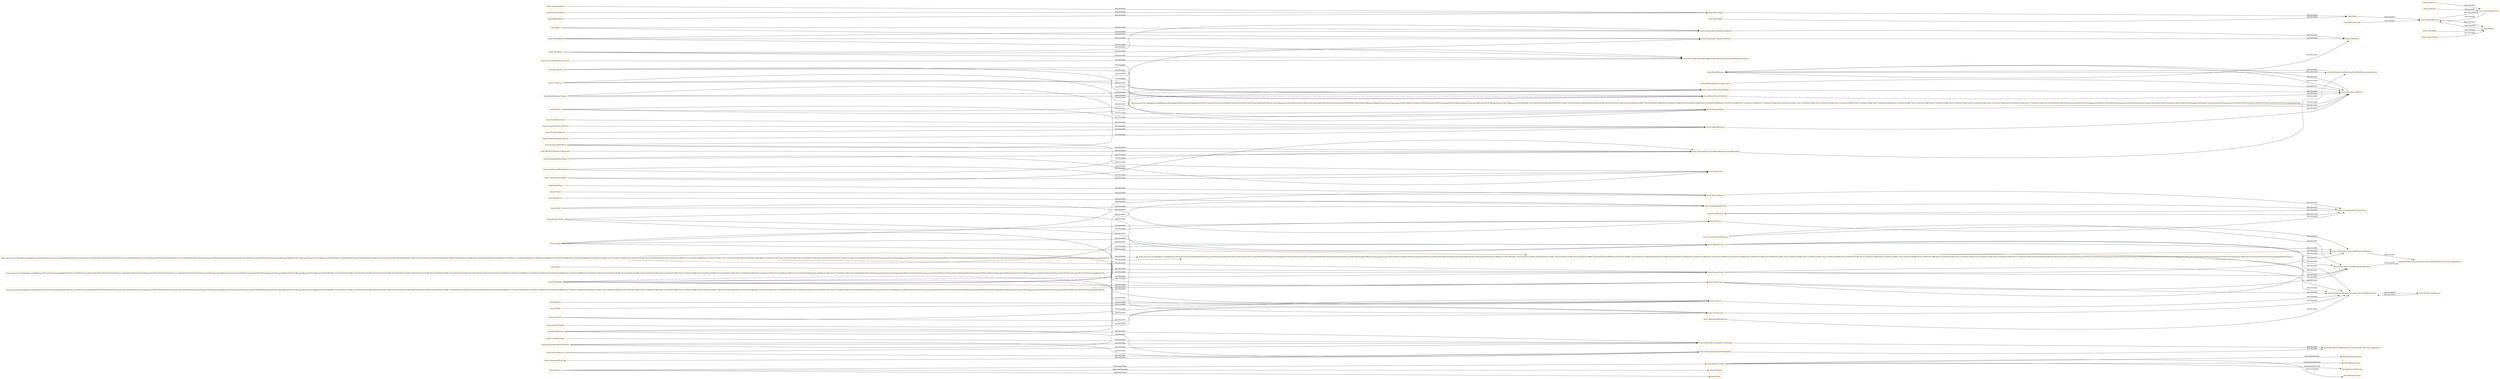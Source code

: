 digraph ar2dtool_diagram { 
rankdir=LR;
size="1501"
node [shape = rectangle, color="orange"]; "biom:BiomassSubType" "biom:BiomassType" "biom:BiomassSubGroup" "biom:BiomassGroup" "biom:BiomassOrigin" "biom:Biomass" "biom:Humidity" "biom:Aches" ; /*classes style*/
	"biom:FruitBiomass" -> "biom:OrchardAndHorticultureFruit" [ label = "skos:narrower" ];
	"biom:ChemicallyTreatedUsedWood" -> "biom:UsedWood" [ label = "skos:broader" ];
	"biom:WholePlant" -> "biom:RootCrops" [ label = "skos:broader" ];
	"biom:WholePlant" -> "biom:OilSeedCrops" [ label = "skos:broader" ];
	"biom:WholePlant" -> "biom:LegumeCrops" [ label = "skos:broader" ];
	"biom:WholePlant" -> "biom:Grasses" [ label = "skos:broader" ];
	"biom:WholePlant" -> "https://auroral.iot.linkeddata.es/def/biomass#Flowers%3CmxGraphModel%3E%3Croot%3E%3CmxCell%20id%3D%220%22%2F%3E%3CmxCell%20id%3D%221%22%20parent%3D%220%22%2F%3E%3CmxCell%20id%3D%222%22%20value%3D%22%26lt%3Bu%26gt%3Bbiom%3ALegumeCrops%26lt%3B%2Fu%26gt%3B%22%20style%3D%22rounded%3D0%3BwhiteSpace%3Dwrap%3Bhtml%3D1%3BsnapToPoint%3D1%3Bpoints%3D%5B%5B0.1%2C0%5D%2C%5B0.2%2C0%5D%2C%5B0.3%2C0%5D%2C%5B0.4%2C0%5D%2C%5B0.5%2C0%5D%2C%5B0.6%2C0%5D%2C%5B0.7%2C0%5D%2C%5B0.8%2C0%5D%2C%5B0.9%2C0%5D%2C%5B0%2C0.1%5D%2C%5B0%2C0.3%5D%2C%5B0%2C0.5%5D%2C%5B0%2C0.7%5D%2C%5B0%2C0.9%5D%2C%5B0.1%2C1%5D%2C%5B0.2%2C1%5D%2C%5B0.3%2C1%5D%2C%5B0.4%2C1%5D%2C%5B0.5%2C1%5D%2C%5B0.6%2C1%5D%2C%5B0.7%2C1%5D%2C%5B0.8%2C1%5D%2C%5B0.9%2C1%5D%2C%5B1%2C0.1%5D%2C%5B1%2C0.3%5D%2C%5B1%2C0.5%5D%2C%5B1%2C0.7%5D%2C%5B1%2C0.9%5D%5D%3B%22%20vertex%3D%221%22%20parent%3D%221%22%3E%3CmxGeometry%20x%3D%2210%22%20y%3D%22930%22%20width%3D%22310%22%20height%3D%2219.5%22%20as%3D%22geometry%22%2F%3E%3C%2FmxCell%3E%3C%2Froot%3E%3C%2FmxGraphModel%3EFlowers" [ label = "skos:broader" ];
	"biom:WholePlant" -> "biom:CerealCrops" [ label = "skos:broader" ];
	"biom:RootCrops" -> "biom:HerbaceousBiomassFromAgricultureAndHorticulture" [ label = "skos:broader" ];
	"biom:RootCrops" -> "biom:ChemicallyUntreatedHerbaceousResidues" [ label = "skos:broader" ];
	"biom:RootCrops" -> "biom:ChemicallyTreatedHerbaceousResidues" [ label = "skos:broader" ];
	"biom:Grasses" -> "biom:HerbaceousBiomassFromAgricultureAndHorticulture" [ label = "skos:broader" ];
	"https://auroral.iot.linkeddata.es/def/biomass#SegregatedWood%3CmxGraphModel%3E%3Croot%3E%3CmxCell%20id%3D%220%22%2F%3E%3CmxCell%20id%3D%221%22%20parent%3D%220%22%2F%3E%3CmxCell%20id%3D%222%22%20value%3D%22%26lt%3Bu%26gt%3Bbiom%3ABarkFromForestryOperations%26lt%3B%2Fu%26gt%3B%22%20style%3D%22rounded%3D0%3BwhiteSpace%3Dwrap%3Bhtml%3D1%3BsnapToPoint%3D1%3Bpoints%3D%5B%5B0.1%2C0%5D%2C%5B0.2%2C0%5D%2C%5B0.3%2C0%5D%2C%5B0.4%2C0%5D%2C%5B0.5%2C0%5D%2C%5B0.6%2C0%5D%2C%5B0.7%2C0%5D%2C%5B0.8%2C0%5D%2C%5B0.9%2C0%5D%2C%5B0%2C0.1%5D%2C%5B0%2C0.3%5D%2C%5B0%2C0.5%5D%2C%5B0%2C0.7%5D%2C%5B0%2C0.9%5D%2C%5B0.1%2C1%5D%2C%5B0.2%2C1%5D%2C%5B0.3%2C1%5D%2C%5B0.4%2C1%5D%2C%5B0.5%2C1%5D%2C%5B0.6%2C1%5D%2C%5B0.7%2C1%5D%2C%5B0.8%2C1%5D%2C%5B0.9%2C1%5D%2C%5B1%2C0.1%5D%2C%5B1%2C0.3%5D%2C%5B1%2C0.5%5D%2C%5B1%2C0.7%5D%2C%5B1%2C0.9%5D%5D%3B%22%20vertex%3D%221%22%20parent%3D%221%22%3E%3CmxGeometry%20x%3D%2210%22%20y%3D%22640.5%22%20width%3D%22190%22%20height%3D%2224.5%22%20as%3D%22geometry%22%2F%3E%3C%2FmxCell%3E%3C%2Froot%3E%3C%2FmxGraphModel%3E" -> "biom:PlantationandForest" [ label = "skos:broader" ];
	"biom:PlantationandForest" -> "biom:WoodyBiomass" [ label = "skos:broader" ];
	"biom:CerealCrops" -> "biom:HerbaceousBiomassFromAgricultureAndHorticulture" [ label = "skos:broader" ];
	"biom:NutsandAcorns" -> "biom:OrchardAndHorticultureFruit" [ label = "skos:broader" ];
	"biom:GreenSeaWeed" -> "biom:MacroAlgae" [ label = "skos:broader" ];
	"biom:ChemicallyUntreatedHerbaceousResidues" -> "biom:ByProductsAndresiduesFromFoodAndHerbaceousProcessingIndustry" [ label = "skos:broader" ];
	"biom:BroadLeafWithoutBark" -> "biom:Stemwood" [ label = "skos:broader" ];
	"biom:BroadLeafWithoutBark" -> "biom:ChemicallyUntreatedWoodByProductsAndResidues" [ label = "skos:broader" ];
	"biom:OilSeedCrops" -> "biom:HerbaceousBiomassFromAgricultureAndHorticulture" [ label = "skos:broader" ];
	"biom:OilSeedCrops" -> "biom:ChemicallyUntreatedHerbaceousResidues" [ label = "skos:broader" ];
	"biom:OilSeedCrops" -> "biom:ChemicallyTreatedHerbaceousResidues" [ label = "skos:broader" ];
	"biom:MacroAlgae" -> "biom:Algae" [ label = "skos:broader" ];
	"biom:StoneOrKernelFruits" -> "biom:OrchardAndHorticultureFruit" [ label = "skos:broader" ];
	"https://auroral.iot.linkeddata.es/def/biomass#Flowers%3CmxGraphModel%3E%3Croot%3E%3CmxCell%20id%3D%220%22%2F%3E%3CmxCell%20id%3D%221%22%20parent%3D%220%22%2F%3E%3CmxCell%20id%3D%222%22%20value%3D%22%26lt%3Bu%26gt%3Bbiom%3ALegumeCrops%26lt%3B%2Fu%26gt%3B%22%20style%3D%22rounded%3D0%3BwhiteSpace%3Dwrap%3Bhtml%3D1%3BsnapToPoint%3D1%3Bpoints%3D%5B%5B0.1%2C0%5D%2C%5B0.2%2C0%5D%2C%5B0.3%2C0%5D%2C%5B0.4%2C0%5D%2C%5B0.5%2C0%5D%2C%5B0.6%2C0%5D%2C%5B0.7%2C0%5D%2C%5B0.8%2C0%5D%2C%5B0.9%2C0%5D%2C%5B0%2C0.1%5D%2C%5B0%2C0.3%5D%2C%5B0%2C0.5%5D%2C%5B0%2C0.7%5D%2C%5B0%2C0.9%5D%2C%5B0.1%2C1%5D%2C%5B0.2%2C1%5D%2C%5B0.3%2C1%5D%2C%5B0.4%2C1%5D%2C%5B0.5%2C1%5D%2C%5B0.6%2C1%5D%2C%5B0.7%2C1%5D%2C%5B0.8%2C1%5D%2C%5B0.9%2C1%5D%2C%5B1%2C0.1%5D%2C%5B1%2C0.3%5D%2C%5B1%2C0.5%5D%2C%5B1%2C0.7%5D%2C%5B1%2C0.9%5D%5D%3B%22%20vertex%3D%221%22%20parent%3D%221%22%3E%3CmxGeometry%20x%3D%2210%22%20y%3D%22930%22%20width%3D%22310%22%20height%3D%2219.5%22%20as%3D%22geometry%22%2F%3E%3C%2FmxCell%3E%3C%2Froot%3E%3C%2FmxGraphModel%3EFlowers" -> "biom:HerbaceousBiomassFromAgricultureAndHorticulture" [ label = "skos:broader" ];
	"https://auroral.iot.linkeddata.es/def/biomass#Flowers%3CmxGraphModel%3E%3Croot%3E%3CmxCell%20id%3D%220%22%2F%3E%3CmxCell%20id%3D%221%22%20parent%3D%220%22%2F%3E%3CmxCell%20id%3D%222%22%20value%3D%22%26lt%3Bu%26gt%3Bbiom%3ALegumeCrops%26lt%3B%2Fu%26gt%3B%22%20style%3D%22rounded%3D0%3BwhiteSpace%3Dwrap%3Bhtml%3D1%3BsnapToPoint%3D1%3Bpoints%3D%5B%5B0.1%2C0%5D%2C%5B0.2%2C0%5D%2C%5B0.3%2C0%5D%2C%5B0.4%2C0%5D%2C%5B0.5%2C0%5D%2C%5B0.6%2C0%5D%2C%5B0.7%2C0%5D%2C%5B0.8%2C0%5D%2C%5B0.9%2C0%5D%2C%5B0%2C0.1%5D%2C%5B0%2C0.3%5D%2C%5B0%2C0.5%5D%2C%5B0%2C0.7%5D%2C%5B0%2C0.9%5D%2C%5B0.1%2C1%5D%2C%5B0.2%2C1%5D%2C%5B0.3%2C1%5D%2C%5B0.4%2C1%5D%2C%5B0.5%2C1%5D%2C%5B0.6%2C1%5D%2C%5B0.7%2C1%5D%2C%5B0.8%2C1%5D%2C%5B0.9%2C1%5D%2C%5B1%2C0.1%5D%2C%5B1%2C0.3%5D%2C%5B1%2C0.5%5D%2C%5B1%2C0.7%5D%2C%5B1%2C0.9%5D%5D%3B%22%20vertex%3D%221%22%20parent%3D%221%22%3E%3CmxGeometry%20x%3D%2210%22%20y%3D%22930%22%20width%3D%22310%22%20height%3D%2219.5%22%20as%3D%22geometry%22%2F%3E%3C%2FmxCell%3E%3C%2Froot%3E%3C%2FmxGraphModel%3EFlowers" -> "biom:ChemicallyUntreatedHerbaceousResidues" [ label = "skos:broader" ];
	"https://auroral.iot.linkeddata.es/def/biomass#Flowers%3CmxGraphModel%3E%3Croot%3E%3CmxCell%20id%3D%220%22%2F%3E%3CmxCell%20id%3D%221%22%20parent%3D%220%22%2F%3E%3CmxCell%20id%3D%222%22%20value%3D%22%26lt%3Bu%26gt%3Bbiom%3ALegumeCrops%26lt%3B%2Fu%26gt%3B%22%20style%3D%22rounded%3D0%3BwhiteSpace%3Dwrap%3Bhtml%3D1%3BsnapToPoint%3D1%3Bpoints%3D%5B%5B0.1%2C0%5D%2C%5B0.2%2C0%5D%2C%5B0.3%2C0%5D%2C%5B0.4%2C0%5D%2C%5B0.5%2C0%5D%2C%5B0.6%2C0%5D%2C%5B0.7%2C0%5D%2C%5B0.8%2C0%5D%2C%5B0.9%2C0%5D%2C%5B0%2C0.1%5D%2C%5B0%2C0.3%5D%2C%5B0%2C0.5%5D%2C%5B0%2C0.7%5D%2C%5B0%2C0.9%5D%2C%5B0.1%2C1%5D%2C%5B0.2%2C1%5D%2C%5B0.3%2C1%5D%2C%5B0.4%2C1%5D%2C%5B0.5%2C1%5D%2C%5B0.6%2C1%5D%2C%5B0.7%2C1%5D%2C%5B0.8%2C1%5D%2C%5B0.9%2C1%5D%2C%5B1%2C0.1%5D%2C%5B1%2C0.3%5D%2C%5B1%2C0.5%5D%2C%5B1%2C0.7%5D%2C%5B1%2C0.9%5D%5D%3B%22%20vertex%3D%221%22%20parent%3D%221%22%3E%3CmxGeometry%20x%3D%2210%22%20y%3D%22930%22%20width%3D%22310%22%20height%3D%2219.5%22%20as%3D%22geometry%22%2F%3E%3C%2FmxCell%3E%3C%2Froot%3E%3C%2FmxGraphModel%3EFlowers" -> "biom:ChemicallyTreatedHerbaceousResidues" [ label = "skos:broader" ];
	"biom:BroadLeaf" -> "biom:WhooleTressWithoutRoots" [ label = "skos:broader" ];
	"biom:BroadLeaf" -> "biom:WhooleTressWithRoots" [ label = "skos:broader" ];
	"biom:BroadLeaf" -> "biom:StumpsOrRoots" [ label = "skos:broader" ];
	"biom:WhooleTressWithRoots" -> "biom:PlantationandForest" [ label = "skos:broader" ];
	"biom:BarkFromForestryOperations" -> "biom:PlantationandForest" [ label = "skos:broader" ];
	"biom:MicroAlgae" -> "biom:Algae" [ label = "skos:broader" ];
	"biom:WholeNuts" -> "biom:NutsandAcorns" [ label = "skos:broader" ];
	"biom:BrownSeaWeed" -> "biom:MacroAlgae" [ label = "skos:broader" ];
	"biom:LakeGrass" -> "biom:LakeAndSeaGrass" [ label = "skos:broader" ];
	"biom:Kernels" -> "biom:NutsandAcorns" [ label = "skos:broader" ];
	"biom:LakeAndSeaGrass" -> "biom:AquaticBiomass" [ label = "skos:broader" ];
	"biom:ChemicallyUntreatedFruitResidues" -> "biom:ByProductsAndResiduesFromFoodAndFruitProcessingIndustry" [ label = "skos:broader" ];
	"biom:CrudeOliveCake" -> "biom:ChemicallyUntreatedFruitResidues" [ label = "skos:broader" ];
	"biom:FreshOrGreenBroadLeaf" -> "biom:LoggingResidues" [ label = "skos:broader" ];
	"biom:StoredBroadLeaf" -> "biom:LoggingResidues" [ label = "skos:broader" ];
	"biom:BarkFromIndustryOperations" -> "biom:ChemicallyUntreatedWoodByProductsAndResidues" [ label = "skos:broader" ];
	"biom:GrainsOrSeeds" -> "biom:CerealCrops" [ label = "skos:broader" ];
	"biom:WithBark" -> "biom:ChemicallyUntreatedUsedWood" [ label = "skos:broader" ];
	"biom:WithBark" -> "biom:ChemicallyTreatedWoodByProductsResiduesFibresAndWoodConstituents" [ label = "skos:broader" ];
	"biom:WithBark" -> "biom:ChemicallyTreatedUsedWood" [ label = "skos:broader" ];
	"biom:WaterHyacinth" -> "biom:AquaticBiomass" [ label = "skos:broader" ];
	"biom:ConiferousWithBark" -> "biom:Stemwood" [ label = "skos:broader" ];
	"biom:ConiferousWithBark" -> "biom:ChemicallyUntreatedWoodByProductsAndResidues" [ label = "skos:broader" ];
	"biom:Bark" -> "biom:ChemicallyUntreatedUsedWood" [ label = "skos:broader" ];
	"biom:Bark" -> "biom:ChemicallyTreatedUsedWood" [ label = "skos:broader" ];
	"biom:HusksOrShells" -> "biom:OilSeedCrops" [ label = "skos:broader" ];
	"biom:HusksOrShells" -> "biom:NutsandAcorns" [ label = "skos:broader" ];
	"biom:HusksOrShells" -> "biom:CerealCrops" [ label = "skos:broader" ];
	"biom:Shells" -> "biom:Grasses" [ label = "skos:broader" ];
	"https://auroral.iot.linkeddata.es/def/biomass#Root%3CmxGraphModel%3E%3Croot%3E%3CmxCell%20id%3D%220%22%2F%3E%3CmxCell%20id%3D%221%22%20parent%3D%220%22%2F%3E%3CmxCell%20id%3D%222%22%20value%3D%22biom%3ABamboo%22%20style%3D%22rounded%3D0%3BwhiteSpace%3Dwrap%3Bhtml%3D1%3BsnapToPoint%3D1%3Bpoints%3D%5B%5B0.1%2C0%5D%2C%5B0.2%2C0%5D%2C%5B0.3%2C0%5D%2C%5B0.4%2C0%5D%2C%5B0.5%2C0%5D%2C%5B0.6%2C0%5D%2C%5B0.7%2C0%5D%2C%5B0.8%2C0%5D%2C%5B0.9%2C0%5D%2C%5B0%2C0.1%5D%2C%5B0%2C0.3%5D%2C%5B0%2C0.5%5D%2C%5B0%2C0.7%5D%2C%5B0%2C0.9%5D%2C%5B0.1%2C1%5D%2C%5B0.2%2C1%5D%2C%5B0.3%2C1%5D%2C%5B0.4%2C1%5D%2C%5B0.5%2C1%5D%2C%5B0.6%2C1%5D%2C%5B0.7%2C1%5D%2C%5B0.8%2C1%5D%2C%5B0.9%2C1%5D%2C%5B1%2C0.1%5D%2C%5B1%2C0.3%5D%2C%5B1%2C0.5%5D%2C%5B1%2C0.7%5D%2C%5B1%2C0.9%5D%5D%3B%22%20vertex%3D%221%22%20parent%3D%221%22%3E%3CmxGeometry%20x%3D%22-679%22%20y%3D%22828%22%20width%3D%22190%22%20height%3D%2223%22%20as%3D%22geometry%22%2F%3E%3C%2FmxCell%3E%3C%2Froot%3E%3C%2FmxGraphModel%3E" -> "biom:RootCrops" [ label = "skos:broader" ];
	"biom:Reeds" -> "biom:AquaticBiomass" [ label = "skos:broader" ];
	"biom:ByProductsAndResiduesFromWoodProcessingIndustry" -> "biom:WoodyBiomass" [ label = "skos:broader" ];
	"biom:HerbaceousBiomassFromAgricultureAndHorticulture" -> "biom:HerbaceousBiomass" [ label = "skos:broader" ];
	"biom:ChemicallyUntreatedUsedWood" -> "biom:UsedWood" [ label = "skos:broader" ];
	"biom:Seeds" -> "biom:OilSeedCrops" [ label = "skos:broader" ];
	"biom:Seeds" -> "biom:Grasses" [ label = "skos:broader" ];
	"biom:Seeds" -> "https://auroral.iot.linkeddata.es/def/biomass#Flowers%3CmxGraphModel%3E%3Croot%3E%3CmxCell%20id%3D%220%22%2F%3E%3CmxCell%20id%3D%221%22%20parent%3D%220%22%2F%3E%3CmxCell%20id%3D%222%22%20value%3D%22%26lt%3Bu%26gt%3Bbiom%3ALegumeCrops%26lt%3B%2Fu%26gt%3B%22%20style%3D%22rounded%3D0%3BwhiteSpace%3Dwrap%3Bhtml%3D1%3BsnapToPoint%3D1%3Bpoints%3D%5B%5B0.1%2C0%5D%2C%5B0.2%2C0%5D%2C%5B0.3%2C0%5D%2C%5B0.4%2C0%5D%2C%5B0.5%2C0%5D%2C%5B0.6%2C0%5D%2C%5B0.7%2C0%5D%2C%5B0.8%2C0%5D%2C%5B0.9%2C0%5D%2C%5B0%2C0.1%5D%2C%5B0%2C0.3%5D%2C%5B0%2C0.5%5D%2C%5B0%2C0.7%5D%2C%5B0%2C0.9%5D%2C%5B0.1%2C1%5D%2C%5B0.2%2C1%5D%2C%5B0.3%2C1%5D%2C%5B0.4%2C1%5D%2C%5B0.5%2C1%5D%2C%5B0.6%2C1%5D%2C%5B0.7%2C1%5D%2C%5B0.8%2C1%5D%2C%5B0.9%2C1%5D%2C%5B1%2C0.1%5D%2C%5B1%2C0.3%5D%2C%5B1%2C0.5%5D%2C%5B1%2C0.7%5D%2C%5B1%2C0.9%5D%5D%3B%22%20vertex%3D%221%22%20parent%3D%221%22%3E%3CmxGeometry%20x%3D%2210%22%20y%3D%22930%22%20width%3D%22310%22%20height%3D%2219.5%22%20as%3D%22geometry%22%2F%3E%3C%2FmxCell%3E%3C%2Froot%3E%3C%2FmxGraphModel%3EFlowers" [ label = "skos:broader" ];
	"biom:Seeds" -> "biom:Berries" [ label = "skos:broader" ];
	"biom:Pods" -> "biom:LegumeCrops" [ label = "skos:broader" ];
	"biom:ExhaustedOliveCake" -> "biom:ChemicallyTreatedFruitResidues" [ label = "skos:broader" ];
	"biom:ShortRotationCoppice" -> "biom:WhooleTressWithoutRoots" [ label = "skos:broader" ];
	"biom:ShortRotationCoppice" -> "biom:WhooleTressWithRoots" [ label = "skos:broader" ];
	"biom:ShortRotationCoppice" -> "biom:StumpsOrRoots" [ label = "skos:broader" ];
	"biom:WholeBerries" -> "biom:ChemicallyUntreatedFruitResidues" [ label = "skos:broader" ];
	"biom:WholeBerries" -> "biom:ChemicallyTreatedFruitResidues" [ label = "skos:broader" ];
	"biom:WholeBerries" -> "biom:Berries" [ label = "skos:broader" ];
	"biom:StumpsOrRoots" -> "biom:PlantationandForest" [ label = "skos:broader" ];
	"biom:WoodyBiomass" -> "biom:UsedWood" [ label = "skos:narrower" ];
	"biom:WoodyBiomass" -> "biom:PlantationandForest" [ label = "skos:narrower" ];
	"biom:WoodyBiomass" -> "biom:ByProductsAndResiduesFromWoodProcessingIndustry" [ label = "skos:narrower" ];
	"biom:Algae" -> "biom:AquaticBiomass" [ label = "skos:broader" ];
	"biom:Coniferous" -> "biom:WhooleTressWithoutRoots" [ label = "skos:broader" ];
	"biom:Coniferous" -> "biom:WhooleTressWithRoots" [ label = "skos:broader" ];
	"biom:Coniferous" -> "biom:StumpsOrRoots" [ label = "skos:broader" ];
	"biom:LegumeCrops" -> "biom:HerbaceousBiomassFromAgricultureAndHorticulture" [ label = "skos:broader" ];
	"biom:LegumeCrops" -> "biom:ChemicallyUntreatedHerbaceousResidues" [ label = "skos:broader" ];
	"biom:LegumeCrops" -> "biom:ChemicallyTreatedHerbaceousResidues" [ label = "skos:broader" ];
	"biom:AquaticBiomass" -> "biom:Reeds" [ label = "skos:narrower" ];
	"biom:AquaticBiomass" -> "biom:LakeAndSeaGrass" [ label = "skos:narrower" ];
	"biom:FreshOrGreenConiferous" -> "biom:LoggingResidues" [ label = "skos:broader" ];
	"biom:ChemicallyTreatedFruitResidues" -> "biom:ByProductsAndResiduesFromFoodAndFruitProcessingIndustry" [ label = "skos:broader" ];
	"biom:ChemicallyUntreatedWoodByProductsAndResidues" -> "biom:ByProductsAndResiduesFromWoodProcessingIndustry" [ label = "skos:broader" ];
	"biom:StoneOrKernelOrFruitFibre" -> "biom:StoneOrKernelFruits" [ label = "skos:broader" ];
	"biom:StoneOrKernelOrFruitFibre" -> "biom:ChemicallyUntreatedFruitResidues" [ label = "skos:broader" ];
	"biom:StoneOrKernelOrFruitFibre" -> "biom:ChemicallyTreatedFruitResidues" [ label = "skos:broader" ];
	"biom:WithoutBark" -> "biom:ChemicallyUntreatedUsedWood" [ label = "skos:broader" ];
	"biom:WithoutBark" -> "biom:ChemicallyTreatedWoodByProductsResiduesFibresAndWoodConstituents" [ label = "skos:broader" ];
	"biom:WithoutBark" -> "biom:ChemicallyTreatedUsedWood" [ label = "skos:broader" ];
	"biom:Berries" -> "biom:OrchardAndHorticultureFruit" [ label = "skos:broader" ];
	"biom:OtherReed" -> "biom:Reeds" [ label = "skos:broader" ];
	"biom:WhooleTressWithoutRoots" -> "biom:PlantationandForest" [ label = "skos:broader" ];
	"biom:RedSeaWeed" -> "biom:MacroAlgae" [ label = "skos:broader" ];
	"https://auroral.iot.linkeddata.es/def/biomass#StalksAndLeaves%3CmxGraphModel%3E%3Croot%3E%3CmxCell%20id%3D%220%22%2F%3E%3CmxCell%20id%3D%221%22%20parent%3D%220%22%2F%3E%3CmxCell%20id%3D%222%22%20value%3D%22biom%3ABamboo%22%20style%3D%22rounded%3D0%3BwhiteSpace%3Dwrap%3Bhtml%3D1%3BsnapToPoint%3D1%3Bpoints%3D%5B%5B0.1%2C0%5D%2C%5B0.2%2C0%5D%2C%5B0.3%2C0%5D%2C%5B0.4%2C0%5D%2C%5B0.5%2C0%5D%2C%5B0.6%2C0%5D%2C%5B0.7%2C0%5D%2C%5B0.8%2C0%5D%2C%5B0.9%2C0%5D%2C%5B0%2C0.1%5D%2C%5B0%2C0.3%5D%2C%5B0%2C0.5%5D%2C%5B0%2C0.7%5D%2C%5B0%2C0.9%5D%2C%5B0.1%2C1%5D%2C%5B0.2%2C1%5D%2C%5B0.3%2C1%5D%2C%5B0.4%2C1%5D%2C%5B0.5%2C1%5D%2C%5B0.6%2C1%5D%2C%5B0.7%2C1%5D%2C%5B0.8%2C1%5D%2C%5B0.9%2C1%5D%2C%5B1%2C0.1%5D%2C%5B1%2C0.3%5D%2C%5B1%2C0.5%5D%2C%5B1%2C0.7%5D%2C%5B1%2C0.9%5D%5D%3B%22%20vertex%3D%221%22%20parent%3D%221%22%3E%3CmxGeometry%20x%3D%22-679%22%20y%3D%22828%22%20width%3D%22190%22%20height%3D%2223%22%20as%3D%22geometry%22%2F%3E%3C%2FmxCell%3E%3C%2Froot%3E%3C%2FmxGraphModel%3E" -> "biom:RootCrops" [ label = "skos:broader" ];
	"https://auroral.iot.linkeddata.es/def/biomass#StalksAndLeaves%3CmxGraphModel%3E%3Croot%3E%3CmxCell%20id%3D%220%22%2F%3E%3CmxCell%20id%3D%221%22%20parent%3D%220%22%2F%3E%3CmxCell%20id%3D%222%22%20value%3D%22biom%3ABamboo%22%20style%3D%22rounded%3D0%3BwhiteSpace%3Dwrap%3Bhtml%3D1%3BsnapToPoint%3D1%3Bpoints%3D%5B%5B0.1%2C0%5D%2C%5B0.2%2C0%5D%2C%5B0.3%2C0%5D%2C%5B0.4%2C0%5D%2C%5B0.5%2C0%5D%2C%5B0.6%2C0%5D%2C%5B0.7%2C0%5D%2C%5B0.8%2C0%5D%2C%5B0.9%2C0%5D%2C%5B0%2C0.1%5D%2C%5B0%2C0.3%5D%2C%5B0%2C0.5%5D%2C%5B0%2C0.7%5D%2C%5B0%2C0.9%5D%2C%5B0.1%2C1%5D%2C%5B0.2%2C1%5D%2C%5B0.3%2C1%5D%2C%5B0.4%2C1%5D%2C%5B0.5%2C1%5D%2C%5B0.6%2C1%5D%2C%5B0.7%2C1%5D%2C%5B0.8%2C1%5D%2C%5B0.9%2C1%5D%2C%5B1%2C0.1%5D%2C%5B1%2C0.3%5D%2C%5B1%2C0.5%5D%2C%5B1%2C0.7%5D%2C%5B1%2C0.9%5D%5D%3B%22%20vertex%3D%221%22%20parent%3D%221%22%3E%3CmxGeometry%20x%3D%22-679%22%20y%3D%22828%22%20width%3D%22190%22%20height%3D%2223%22%20as%3D%22geometry%22%2F%3E%3C%2FmxCell%3E%3C%2Froot%3E%3C%2FmxGraphModel%3E" -> "biom:OilSeedCrops" [ label = "skos:broader" ];
	"https://auroral.iot.linkeddata.es/def/biomass#StalksAndLeaves%3CmxGraphModel%3E%3Croot%3E%3CmxCell%20id%3D%220%22%2F%3E%3CmxCell%20id%3D%221%22%20parent%3D%220%22%2F%3E%3CmxCell%20id%3D%222%22%20value%3D%22biom%3ABamboo%22%20style%3D%22rounded%3D0%3BwhiteSpace%3Dwrap%3Bhtml%3D1%3BsnapToPoint%3D1%3Bpoints%3D%5B%5B0.1%2C0%5D%2C%5B0.2%2C0%5D%2C%5B0.3%2C0%5D%2C%5B0.4%2C0%5D%2C%5B0.5%2C0%5D%2C%5B0.6%2C0%5D%2C%5B0.7%2C0%5D%2C%5B0.8%2C0%5D%2C%5B0.9%2C0%5D%2C%5B0%2C0.1%5D%2C%5B0%2C0.3%5D%2C%5B0%2C0.5%5D%2C%5B0%2C0.7%5D%2C%5B0%2C0.9%5D%2C%5B0.1%2C1%5D%2C%5B0.2%2C1%5D%2C%5B0.3%2C1%5D%2C%5B0.4%2C1%5D%2C%5B0.5%2C1%5D%2C%5B0.6%2C1%5D%2C%5B0.7%2C1%5D%2C%5B0.8%2C1%5D%2C%5B0.9%2C1%5D%2C%5B1%2C0.1%5D%2C%5B1%2C0.3%5D%2C%5B1%2C0.5%5D%2C%5B1%2C0.7%5D%2C%5B1%2C0.9%5D%5D%3B%22%20vertex%3D%221%22%20parent%3D%221%22%3E%3CmxGeometry%20x%3D%22-679%22%20y%3D%22828%22%20width%3D%22190%22%20height%3D%2223%22%20as%3D%22geometry%22%2F%3E%3C%2FmxCell%3E%3C%2Froot%3E%3C%2FmxGraphModel%3E" -> "biom:LegumeCrops" [ label = "skos:broader" ];
	"https://auroral.iot.linkeddata.es/def/biomass#StalksAndLeaves%3CmxGraphModel%3E%3Croot%3E%3CmxCell%20id%3D%220%22%2F%3E%3CmxCell%20id%3D%221%22%20parent%3D%220%22%2F%3E%3CmxCell%20id%3D%222%22%20value%3D%22biom%3ABamboo%22%20style%3D%22rounded%3D0%3BwhiteSpace%3Dwrap%3Bhtml%3D1%3BsnapToPoint%3D1%3Bpoints%3D%5B%5B0.1%2C0%5D%2C%5B0.2%2C0%5D%2C%5B0.3%2C0%5D%2C%5B0.4%2C0%5D%2C%5B0.5%2C0%5D%2C%5B0.6%2C0%5D%2C%5B0.7%2C0%5D%2C%5B0.8%2C0%5D%2C%5B0.9%2C0%5D%2C%5B0%2C0.1%5D%2C%5B0%2C0.3%5D%2C%5B0%2C0.5%5D%2C%5B0%2C0.7%5D%2C%5B0%2C0.9%5D%2C%5B0.1%2C1%5D%2C%5B0.2%2C1%5D%2C%5B0.3%2C1%5D%2C%5B0.4%2C1%5D%2C%5B0.5%2C1%5D%2C%5B0.6%2C1%5D%2C%5B0.7%2C1%5D%2C%5B0.8%2C1%5D%2C%5B0.9%2C1%5D%2C%5B1%2C0.1%5D%2C%5B1%2C0.3%5D%2C%5B1%2C0.5%5D%2C%5B1%2C0.7%5D%2C%5B1%2C0.9%5D%5D%3B%22%20vertex%3D%221%22%20parent%3D%221%22%3E%3CmxGeometry%20x%3D%22-679%22%20y%3D%22828%22%20width%3D%22190%22%20height%3D%2223%22%20as%3D%22geometry%22%2F%3E%3C%2FmxCell%3E%3C%2Froot%3E%3C%2FmxGraphModel%3E" -> "https://auroral.iot.linkeddata.es/def/biomass#Flowers%3CmxGraphModel%3E%3Croot%3E%3CmxCell%20id%3D%220%22%2F%3E%3CmxCell%20id%3D%221%22%20parent%3D%220%22%2F%3E%3CmxCell%20id%3D%222%22%20value%3D%22%26lt%3Bu%26gt%3Bbiom%3ALegumeCrops%26lt%3B%2Fu%26gt%3B%22%20style%3D%22rounded%3D0%3BwhiteSpace%3Dwrap%3Bhtml%3D1%3BsnapToPoint%3D1%3Bpoints%3D%5B%5B0.1%2C0%5D%2C%5B0.2%2C0%5D%2C%5B0.3%2C0%5D%2C%5B0.4%2C0%5D%2C%5B0.5%2C0%5D%2C%5B0.6%2C0%5D%2C%5B0.7%2C0%5D%2C%5B0.8%2C0%5D%2C%5B0.9%2C0%5D%2C%5B0%2C0.1%5D%2C%5B0%2C0.3%5D%2C%5B0%2C0.5%5D%2C%5B0%2C0.7%5D%2C%5B0%2C0.9%5D%2C%5B0.1%2C1%5D%2C%5B0.2%2C1%5D%2C%5B0.3%2C1%5D%2C%5B0.4%2C1%5D%2C%5B0.5%2C1%5D%2C%5B0.6%2C1%5D%2C%5B0.7%2C1%5D%2C%5B0.8%2C1%5D%2C%5B0.9%2C1%5D%2C%5B1%2C0.1%5D%2C%5B1%2C0.3%5D%2C%5B1%2C0.5%5D%2C%5B1%2C0.7%5D%2C%5B1%2C0.9%5D%5D%3B%22%20vertex%3D%221%22%20parent%3D%221%22%3E%3CmxGeometry%20x%3D%2210%22%20y%3D%22930%22%20width%3D%22310%22%20height%3D%2219.5%22%20as%3D%22geometry%22%2F%3E%3C%2FmxCell%3E%3C%2Froot%3E%3C%2FmxGraphModel%3EFlowers" [ label = "skos:broader" ];
	"biom:BroadLeafWithBark" -> "biom:Stemwood" [ label = "skos:broader" ];
	"biom:BroadLeafWithBark" -> "biom:ChemicallyUntreatedWoodByProductsAndResidues" [ label = "skos:broader" ];
	"biom:BroadLeafWithBark" -> "biom:ChemicallyTreatedWoodByProductsResiduesFibresAndWoodConstituents" [ label = "skos:broader" ];
	"biom:FibresAndWoodConstituents" -> "biom:ChemicallyTreatedWoodByProductsResiduesFibresAndWoodConstituents" [ label = "skos:broader" ];
	"biom:NutsAndAcorns" -> "biom:ChemicallyUntreatedFruitResidues" [ label = "skos:broader" ];
	"biom:NutsAndAcorns" -> "biom:ChemicallyTreatedFruitResidues" [ label = "skos:broader" ];
	"biom:CommonReed" -> "biom:Reeds" [ label = "skos:broader" ];
	"biom:CerealCropsAndGrasses" -> "biom:ChemicallyUntreatedHerbaceousResidues" [ label = "skos:broader" ];
	"biom:CerealCropsAndGrasses" -> "biom:ChemicallyTreatedHerbaceousResidues" [ label = "skos:broader" ];
	"biom:Flesh" -> "biom:StoneOrKernelFruits" [ label = "skos:broader" ];
	"biom:Flesh" -> "biom:Berries" [ label = "skos:broader" ];
	"biom:WholeFruit" -> "biom:StoneOrKernelFruits" [ label = "skos:broader" ];
	"biom:StrawParts" -> "biom:Grasses" [ label = "skos:broader" ];
	"biom:StrawParts" -> "biom:CerealCrops" [ label = "skos:broader" ];
	"biom:StoredConiferous" -> "biom:LoggingResidues" [ label = "skos:broader" ];
	"biom:ConiferousWithoutBark" -> "biom:Stemwood" [ label = "skos:broader" ];
	"biom:ConiferousWithoutBark" -> "biom:ChemicallyUntreatedWoodByProductsAndResidues" [ label = "skos:broader" ];
	"biom:HerbaceousBiomass" -> "biom:HerbaceousBiomassFromAgricultureAndHorticulture" [ label = "skos:narrower" ];
	"biom:SeaGrass" -> "biom:LakeAndSeaGrass" [ label = "skos:broader" ];
	"biom:SegregatedHerbaceous" -> "biom:HerbaceousBiomassFromAgricultureAndHorticulture" [ label = "skos:broader" ];
	"biom:Bamboo" -> "biom:Grasses" [ label = "skos:broader" ];
	"biom:ChemicallyTreatedHerbaceousResidues" -> "biom:ByProductsAndresiduesFromFoodAndHerbaceousProcessingIndustry" [ label = "skos:broader" ];
	"https://auroral.iot.linkeddata.es/def/biomass#Fruit%3CmxGraphModel%3E%3Croot%3E%3CmxCell%20id%3D%220%22%2F%3E%3CmxCell%20id%3D%221%22%20parent%3D%220%22%2F%3E%3CmxCell%20id%3D%222%22%20value%3D%22biom%3ABamboo%22%20style%3D%22rounded%3D0%3BwhiteSpace%3Dwrap%3Bhtml%3D1%3BsnapToPoint%3D1%3Bpoints%3D%5B%5B0.1%2C0%5D%2C%5B0.2%2C0%5D%2C%5B0.3%2C0%5D%2C%5B0.4%2C0%5D%2C%5B0.5%2C0%5D%2C%5B0.6%2C0%5D%2C%5B0.7%2C0%5D%2C%5B0.8%2C0%5D%2C%5B0.9%2C0%5D%2C%5B0%2C0.1%5D%2C%5B0%2C0.3%5D%2C%5B0%2C0.5%5D%2C%5B0%2C0.7%5D%2C%5B0%2C0.9%5D%2C%5B0.1%2C1%5D%2C%5B0.2%2C1%5D%2C%5B0.3%2C1%5D%2C%5B0.4%2C1%5D%2C%5B0.5%2C1%5D%2C%5B0.6%2C1%5D%2C%5B0.7%2C1%5D%2C%5B0.8%2C1%5D%2C%5B0.9%2C1%5D%2C%5B1%2C0.1%5D%2C%5B1%2C0.3%5D%2C%5B1%2C0.5%5D%2C%5B1%2C0.7%5D%2C%5B1%2C0.9%5D%5D%3B%22%20vertex%3D%221%22%20parent%3D%221%22%3E%3CmxGeometry%20x%3D%22-679%22%20y%3D%22828%22%20width%3D%22190%22%20height%3D%2223%22%20as%3D%22geometry%22%2F%3E%3C%2FmxCell%3E%3C%2Froot%3E%3C%2FmxGraphModel%3E" -> "biom:LegumeCrops" [ label = "skos:broader" ];
	"biom:LoggingResidues" -> "biom:PlantationandForest" [ label = "skos:broader" ];
	"biom:OrchardAndHorticultureFruit" -> "biom:FruitBiomass" [ label = "skos:broader" ];
	"biom:Bushes" -> "biom:WhooleTressWithoutRoots" [ label = "skos:broader" ];
	"biom:Bushes" -> "biom:WhooleTressWithRoots" [ label = "skos:broader" ];
	"biom:Bushes" -> "biom:StumpsOrRoots" [ label = "skos:broader" ];
	"biom:BiomassOrigin" -> "biom:BiomassSubGroup" [ label = "biom:hasSubGroup" ];
	"biom:BiomassOrigin" -> "biom:BiomassSubType" [ label = "biom:hasSubType" ];
	"biom:Biomass" -> "biom:Aches" [ label = "biom:hasAshes" ];
	"biom:BiomassOrigin" -> "biom:BiomassGroup" [ label = "biom:hasGroup" ];
	"biom:Biomass" -> "biom:Humidity" [ label = "biom:hasHumidity" ];
	"biom:BiomassOrigin" -> "biom:BiomassType" [ label = "biom:belongsToType" ];
	"biom:Biomass" -> "biom:BiomassOrigin" [ label = "biom:hasOrigin" ];

}
